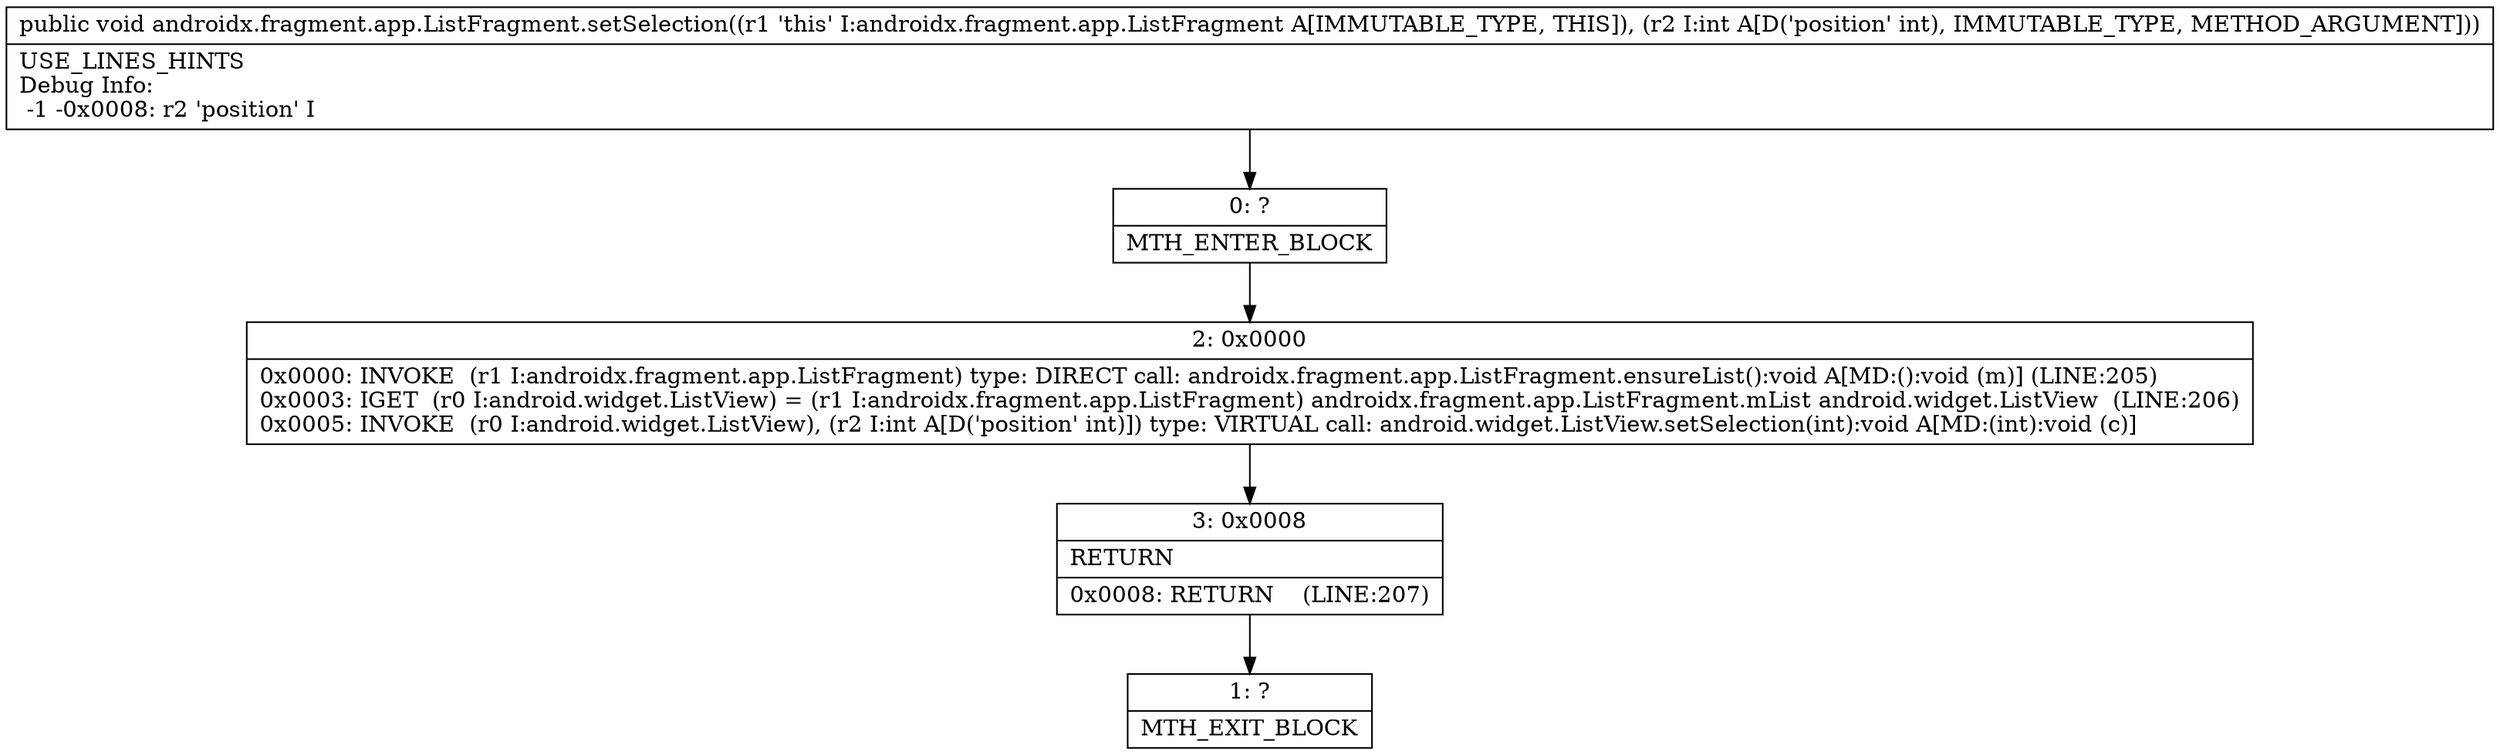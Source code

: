 digraph "CFG forandroidx.fragment.app.ListFragment.setSelection(I)V" {
Node_0 [shape=record,label="{0\:\ ?|MTH_ENTER_BLOCK\l}"];
Node_2 [shape=record,label="{2\:\ 0x0000|0x0000: INVOKE  (r1 I:androidx.fragment.app.ListFragment) type: DIRECT call: androidx.fragment.app.ListFragment.ensureList():void A[MD:():void (m)] (LINE:205)\l0x0003: IGET  (r0 I:android.widget.ListView) = (r1 I:androidx.fragment.app.ListFragment) androidx.fragment.app.ListFragment.mList android.widget.ListView  (LINE:206)\l0x0005: INVOKE  (r0 I:android.widget.ListView), (r2 I:int A[D('position' int)]) type: VIRTUAL call: android.widget.ListView.setSelection(int):void A[MD:(int):void (c)]\l}"];
Node_3 [shape=record,label="{3\:\ 0x0008|RETURN\l|0x0008: RETURN    (LINE:207)\l}"];
Node_1 [shape=record,label="{1\:\ ?|MTH_EXIT_BLOCK\l}"];
MethodNode[shape=record,label="{public void androidx.fragment.app.ListFragment.setSelection((r1 'this' I:androidx.fragment.app.ListFragment A[IMMUTABLE_TYPE, THIS]), (r2 I:int A[D('position' int), IMMUTABLE_TYPE, METHOD_ARGUMENT]))  | USE_LINES_HINTS\lDebug Info:\l  \-1 \-0x0008: r2 'position' I\l}"];
MethodNode -> Node_0;Node_0 -> Node_2;
Node_2 -> Node_3;
Node_3 -> Node_1;
}

